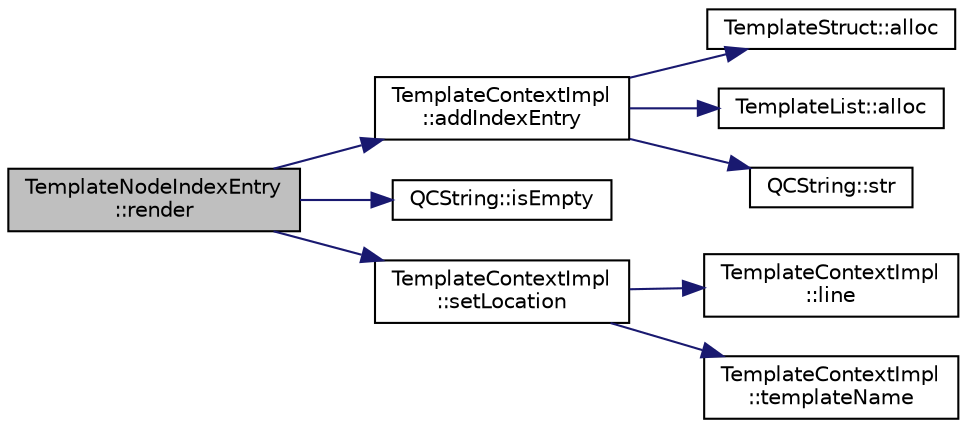 digraph "TemplateNodeIndexEntry::render"
{
 // LATEX_PDF_SIZE
  edge [fontname="Helvetica",fontsize="10",labelfontname="Helvetica",labelfontsize="10"];
  node [fontname="Helvetica",fontsize="10",shape=record];
  rankdir="LR";
  Node1 [label="TemplateNodeIndexEntry\l::render",height=0.2,width=0.4,color="black", fillcolor="grey75", style="filled", fontcolor="black",tooltip=" "];
  Node1 -> Node2 [color="midnightblue",fontsize="10",style="solid",fontname="Helvetica"];
  Node2 [label="TemplateContextImpl\l::addIndexEntry",height=0.2,width=0.4,color="black", fillcolor="white", style="filled",URL="$classTemplateContextImpl.html#a7a50de49dc76f09c52cfcc9444e897a8",tooltip=" "];
  Node2 -> Node3 [color="midnightblue",fontsize="10",style="solid",fontname="Helvetica"];
  Node3 [label="TemplateStruct::alloc",height=0.2,width=0.4,color="black", fillcolor="white", style="filled",URL="$classTemplateStruct.html#a4a295b982e8f29a6b7cf0af511deaf6a",tooltip=" "];
  Node2 -> Node4 [color="midnightblue",fontsize="10",style="solid",fontname="Helvetica"];
  Node4 [label="TemplateList::alloc",height=0.2,width=0.4,color="black", fillcolor="white", style="filled",URL="$classTemplateList.html#a6840730b8664bc08ef26924fa1cd76b9",tooltip=" "];
  Node2 -> Node5 [color="midnightblue",fontsize="10",style="solid",fontname="Helvetica"];
  Node5 [label="QCString::str",height=0.2,width=0.4,color="black", fillcolor="white", style="filled",URL="$classQCString.html#a9824b07232eea418ab3b3e7dc3178eec",tooltip=" "];
  Node1 -> Node6 [color="midnightblue",fontsize="10",style="solid",fontname="Helvetica"];
  Node6 [label="QCString::isEmpty",height=0.2,width=0.4,color="black", fillcolor="white", style="filled",URL="$classQCString.html#a621c4090d69ad7d05ef8e5234376c3d8",tooltip=" "];
  Node1 -> Node7 [color="midnightblue",fontsize="10",style="solid",fontname="Helvetica"];
  Node7 [label="TemplateContextImpl\l::setLocation",height=0.2,width=0.4,color="black", fillcolor="white", style="filled",URL="$classTemplateContextImpl.html#afb0b4a00e7ab9bcfbc37e52103d4f587",tooltip=" "];
  Node7 -> Node8 [color="midnightblue",fontsize="10",style="solid",fontname="Helvetica"];
  Node8 [label="TemplateContextImpl\l::line",height=0.2,width=0.4,color="black", fillcolor="white", style="filled",URL="$classTemplateContextImpl.html#a136a505a96784f0fe90769a22ff7c7a3",tooltip=" "];
  Node7 -> Node9 [color="midnightblue",fontsize="10",style="solid",fontname="Helvetica"];
  Node9 [label="TemplateContextImpl\l::templateName",height=0.2,width=0.4,color="black", fillcolor="white", style="filled",URL="$classTemplateContextImpl.html#a56fa510c50b85b56c9eb066521f04f84",tooltip=" "];
}
